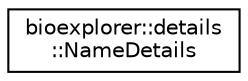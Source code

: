 digraph "Graphical Class Hierarchy"
{
 // LATEX_PDF_SIZE
  edge [fontname="Helvetica",fontsize="10",labelfontname="Helvetica",labelfontsize="10"];
  node [fontname="Helvetica",fontsize="10",shape=record];
  rankdir="LR";
  Node0 [label="bioexplorer::details\l::NameDetails",height=0.2,width=0.4,color="black", fillcolor="white", style="filled",URL="$d8/d70/structbioexplorer_1_1details_1_1NameDetails.html",tooltip="Model name."];
}
